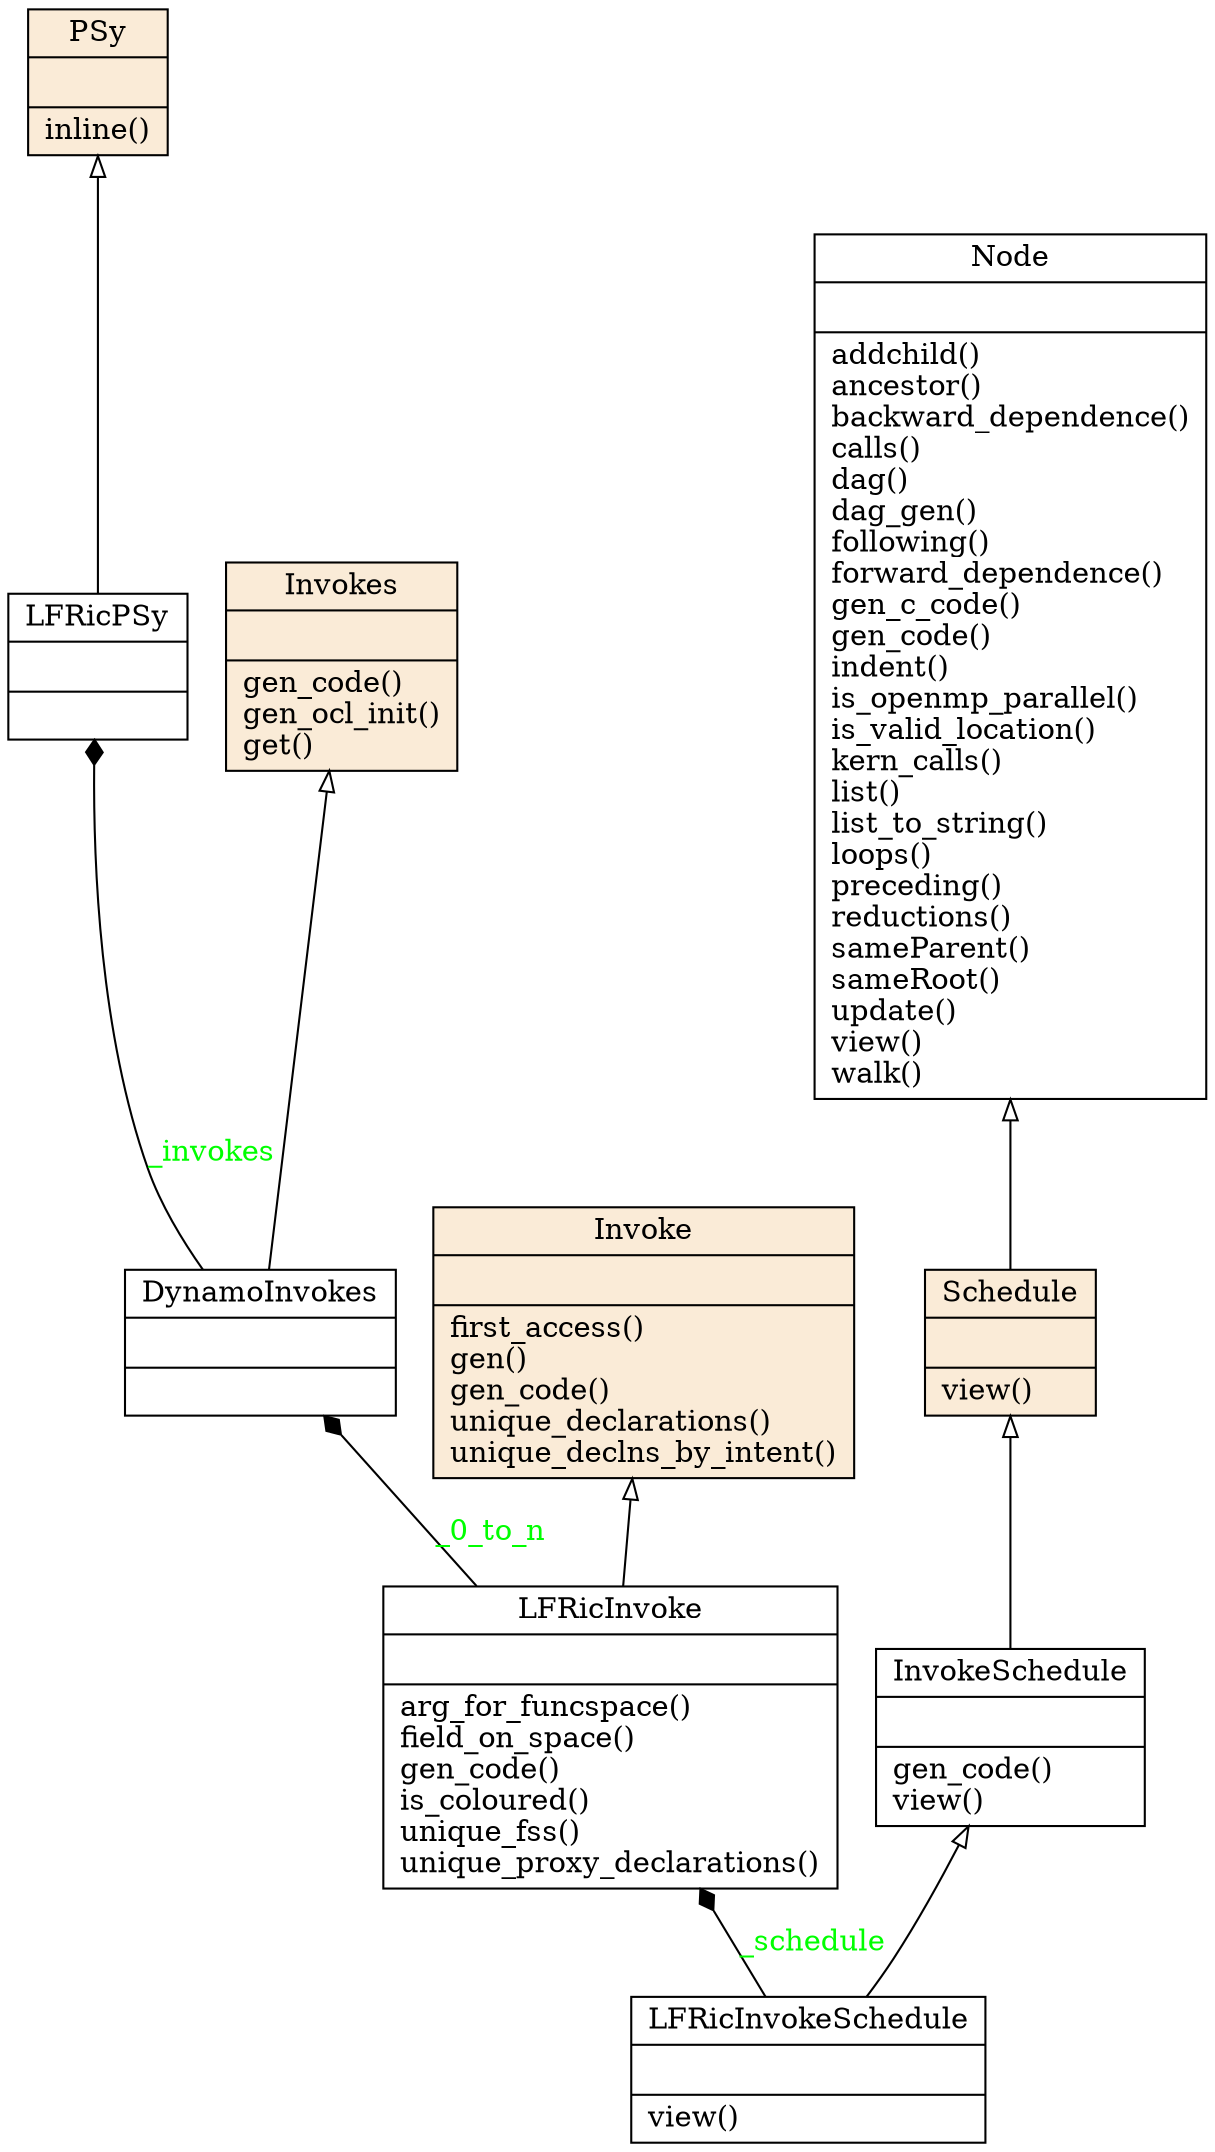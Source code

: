 digraph "classes_dynamo0p3" {
charset="utf-8"
rankdir=BT

"20" [label="{LFRicInvoke|\l|arg_for_funcspace()\lfield_on_space()\lgen_code()\lis_coloured()\lunique_fss()\lunique_proxy_declarations()\l}", shape="record"];
"21" [label="{LFRicInvokeSchedule|\l|view()\l}", shape="record"];
"35" [label="{DynamoInvokes|\l|}", shape="record"];
"36" [label="{LFRicPSy|\l|}", shape="record"];
"45" [label="{Invoke|\l|first_access()\lgen()\lgen_code()\lunique_declarations()\lunique_declns_by_intent()\l}", shape="record", style=filled, fillcolor="antiquewhite"];
"46" [label="{InvokeSchedule|\l|gen_code()\lview()\l}", shape="record"];
"47" [label="{Invokes|\l|gen_code()\lgen_ocl_init()\lget()\l}", shape="record", style=filled, fillcolor="antiquewhite"];
"54" [label="{Node|\l|addchild()\lancestor()\lbackward_dependence()\lcalls()\ldag()\ldag_gen()\lfollowing()\lforward_dependence()\lgen_c_code()\lgen_code()\lindent()\lis_openmp_parallel()\lis_valid_location()\lkern_calls()\llist()\llist_to_string()\lloops()\lpreceding()\lreductions()\lsameParent()\lsameRoot()\lupdate()\lview()\lwalk()\l}", shape="record"];
"55" [label="{PSy|\l|inline()\l}", shape="record", style=filled, fillcolor="antiquewhite"];
"56" [label="{Schedule|\l|view()\l}", shape="record", style=filled, fillcolor="antiquewhite"];

"20" -> "45" [arrowhead="empty", arrowtail="none"];
"20" -> "35" [arrowhead="diamond", arrowtail="none", fontcolor="green", label="_0_to_n", style="solid"];
"21" -> "46" [arrowhead="empty", arrowtail="none"];
"21" -> "20" [arrowhead="diamond", arrowtail="none", fontcolor="green", label="_schedule", style="solid"];
"35" -> "47" [arrowhead="empty", arrowtail="none"];
"35" -> "36" [arrowhead="diamond", arrowtail="none", fontcolor="green", label="_invokes", style="solid"];
"36" -> "55" [arrowhead="empty", arrowtail="none"];
"46" -> "56" [arrowhead="empty", arrowtail="none"];
"56" -> "54" [arrowhead="empty", arrowtail="none"];

}
